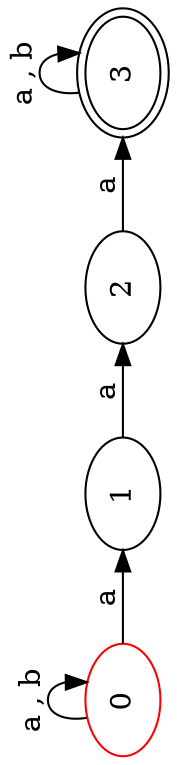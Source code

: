 digraph a { 
 graph [rotate = 90];
 rankdir=LR
0[ label ="0", color=red ];
0 -> 0 [ label = "a , b" ];
0 -> 1 [ label = "a" ];
1[ label ="1",];
1 -> 2 [ label = "a" ];
2[ label ="2",];
2 -> 3 [ label = "a" ];
3[ label ="3",peripheries=2 ];
3 -> 3 [ label = "a , b" ];
}
